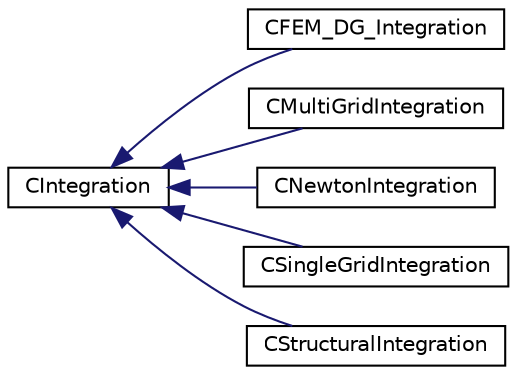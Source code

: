 digraph "Graphical Class Hierarchy"
{
 // LATEX_PDF_SIZE
  edge [fontname="Helvetica",fontsize="10",labelfontname="Helvetica",labelfontsize="10"];
  node [fontname="Helvetica",fontsize="10",shape=record];
  rankdir="LR";
  Node0 [label="CIntegration",height=0.2,width=0.4,color="black", fillcolor="white", style="filled",URL="$classCIntegration.html",tooltip="Main class for doing the space integration, time integration, and monitoring of a system of Partial D..."];
  Node0 -> Node1 [dir="back",color="midnightblue",fontsize="10",style="solid",fontname="Helvetica"];
  Node1 [label="CFEM_DG_Integration",height=0.2,width=0.4,color="black", fillcolor="white", style="filled",URL="$classCFEM__DG__Integration.html",tooltip="Class for integration with the FEM DG solver."];
  Node0 -> Node2 [dir="back",color="midnightblue",fontsize="10",style="solid",fontname="Helvetica"];
  Node2 [label="CMultiGridIntegration",height=0.2,width=0.4,color="black", fillcolor="white", style="filled",URL="$classCMultiGridIntegration.html",tooltip="Class for time integration using a multigrid method."];
  Node0 -> Node3 [dir="back",color="midnightblue",fontsize="10",style="solid",fontname="Helvetica"];
  Node3 [label="CNewtonIntegration",height=0.2,width=0.4,color="black", fillcolor="white", style="filled",URL="$classCNewtonIntegration.html",tooltip="Class for time integration using a Newton-Krylov method, based on matrix-free products with the true ..."];
  Node0 -> Node4 [dir="back",color="midnightblue",fontsize="10",style="solid",fontname="Helvetica"];
  Node4 [label="CSingleGridIntegration",height=0.2,width=0.4,color="black", fillcolor="white", style="filled",URL="$classCSingleGridIntegration.html",tooltip="Class for numerical integration of fine grid-only problems (e.g. turbulence)."];
  Node0 -> Node5 [dir="back",color="midnightblue",fontsize="10",style="solid",fontname="Helvetica"];
  Node5 [label="CStructuralIntegration",height=0.2,width=0.4,color="black", fillcolor="white", style="filled",URL="$classCStructuralIntegration.html",tooltip="Class for numerical integration of structural problems."];
}
